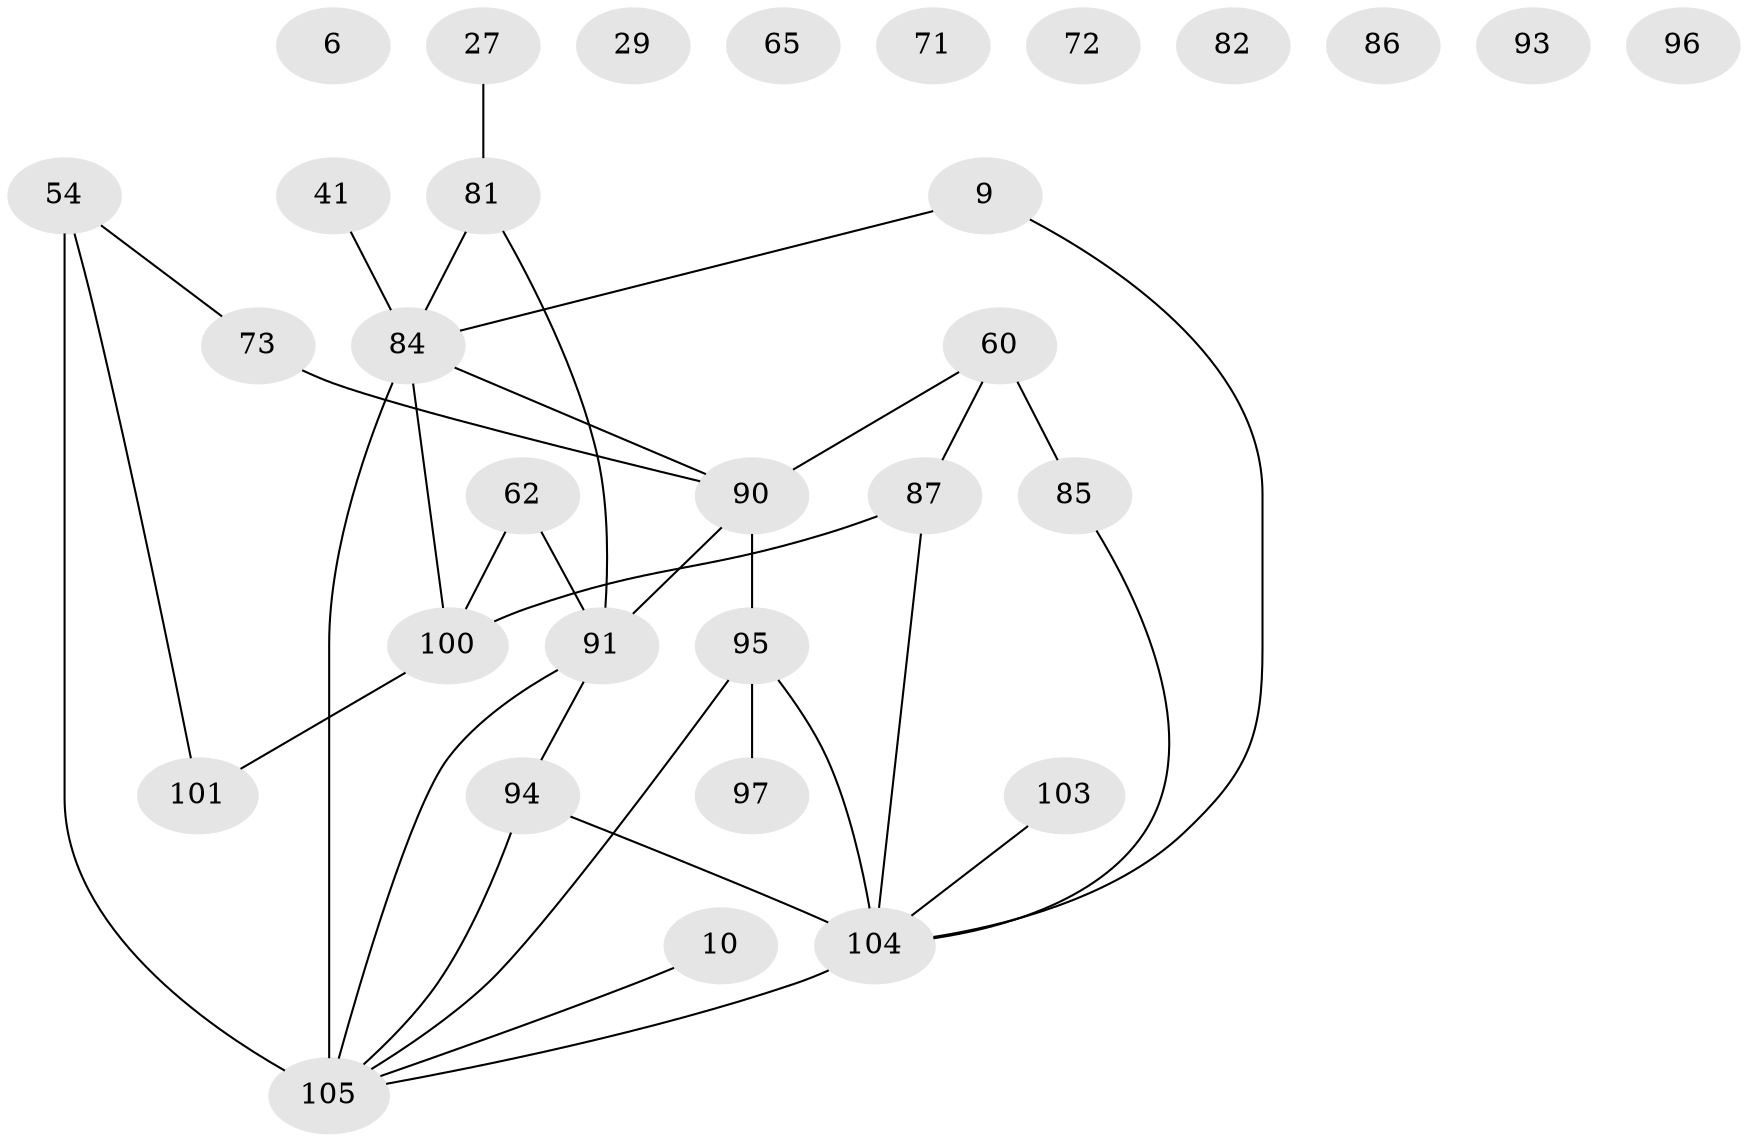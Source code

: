 // original degree distribution, {2: 0.37142857142857144, 3: 0.23809523809523808, 5: 0.047619047619047616, 0: 0.06666666666666667, 1: 0.14285714285714285, 4: 0.10476190476190476, 6: 0.01904761904761905, 7: 0.009523809523809525}
// Generated by graph-tools (version 1.1) at 2025/42/03/04/25 21:42:59]
// undirected, 31 vertices, 34 edges
graph export_dot {
graph [start="1"]
  node [color=gray90,style=filled];
  6;
  9;
  10;
  27;
  29;
  41;
  54 [super="+25"];
  60 [super="+42"];
  62 [super="+36"];
  65 [super="+53"];
  71;
  72;
  73 [super="+70"];
  81 [super="+22"];
  82;
  84 [super="+28+75+12"];
  85;
  86;
  87 [super="+78"];
  90 [super="+38+88"];
  91 [super="+74+63"];
  93 [super="+17"];
  94 [super="+77"];
  95 [super="+40+79+66"];
  96;
  97;
  100 [super="+1+57+64+76+83+56"];
  101;
  103;
  104 [super="+50+49+48+43+21+16+44"];
  105 [super="+55+99+92+26+102"];
  9 -- 104;
  9 -- 84;
  10 -- 105;
  27 -- 81;
  41 -- 84;
  54 -- 105 [weight=4];
  54 -- 101;
  54 -- 73;
  60 -- 85 [weight=2];
  60 -- 90;
  60 -- 87;
  62 -- 91;
  62 -- 100 [weight=2];
  73 -- 90;
  81 -- 91;
  81 -- 84 [weight=2];
  84 -- 105 [weight=8];
  84 -- 90;
  84 -- 100 [weight=2];
  85 -- 104;
  87 -- 104;
  87 -- 100;
  90 -- 95 [weight=2];
  90 -- 91 [weight=2];
  91 -- 94;
  91 -- 105;
  94 -- 105 [weight=2];
  94 -- 104 [weight=3];
  95 -- 105;
  95 -- 104;
  95 -- 97;
  100 -- 101;
  103 -- 104;
  104 -- 105 [weight=2];
}
